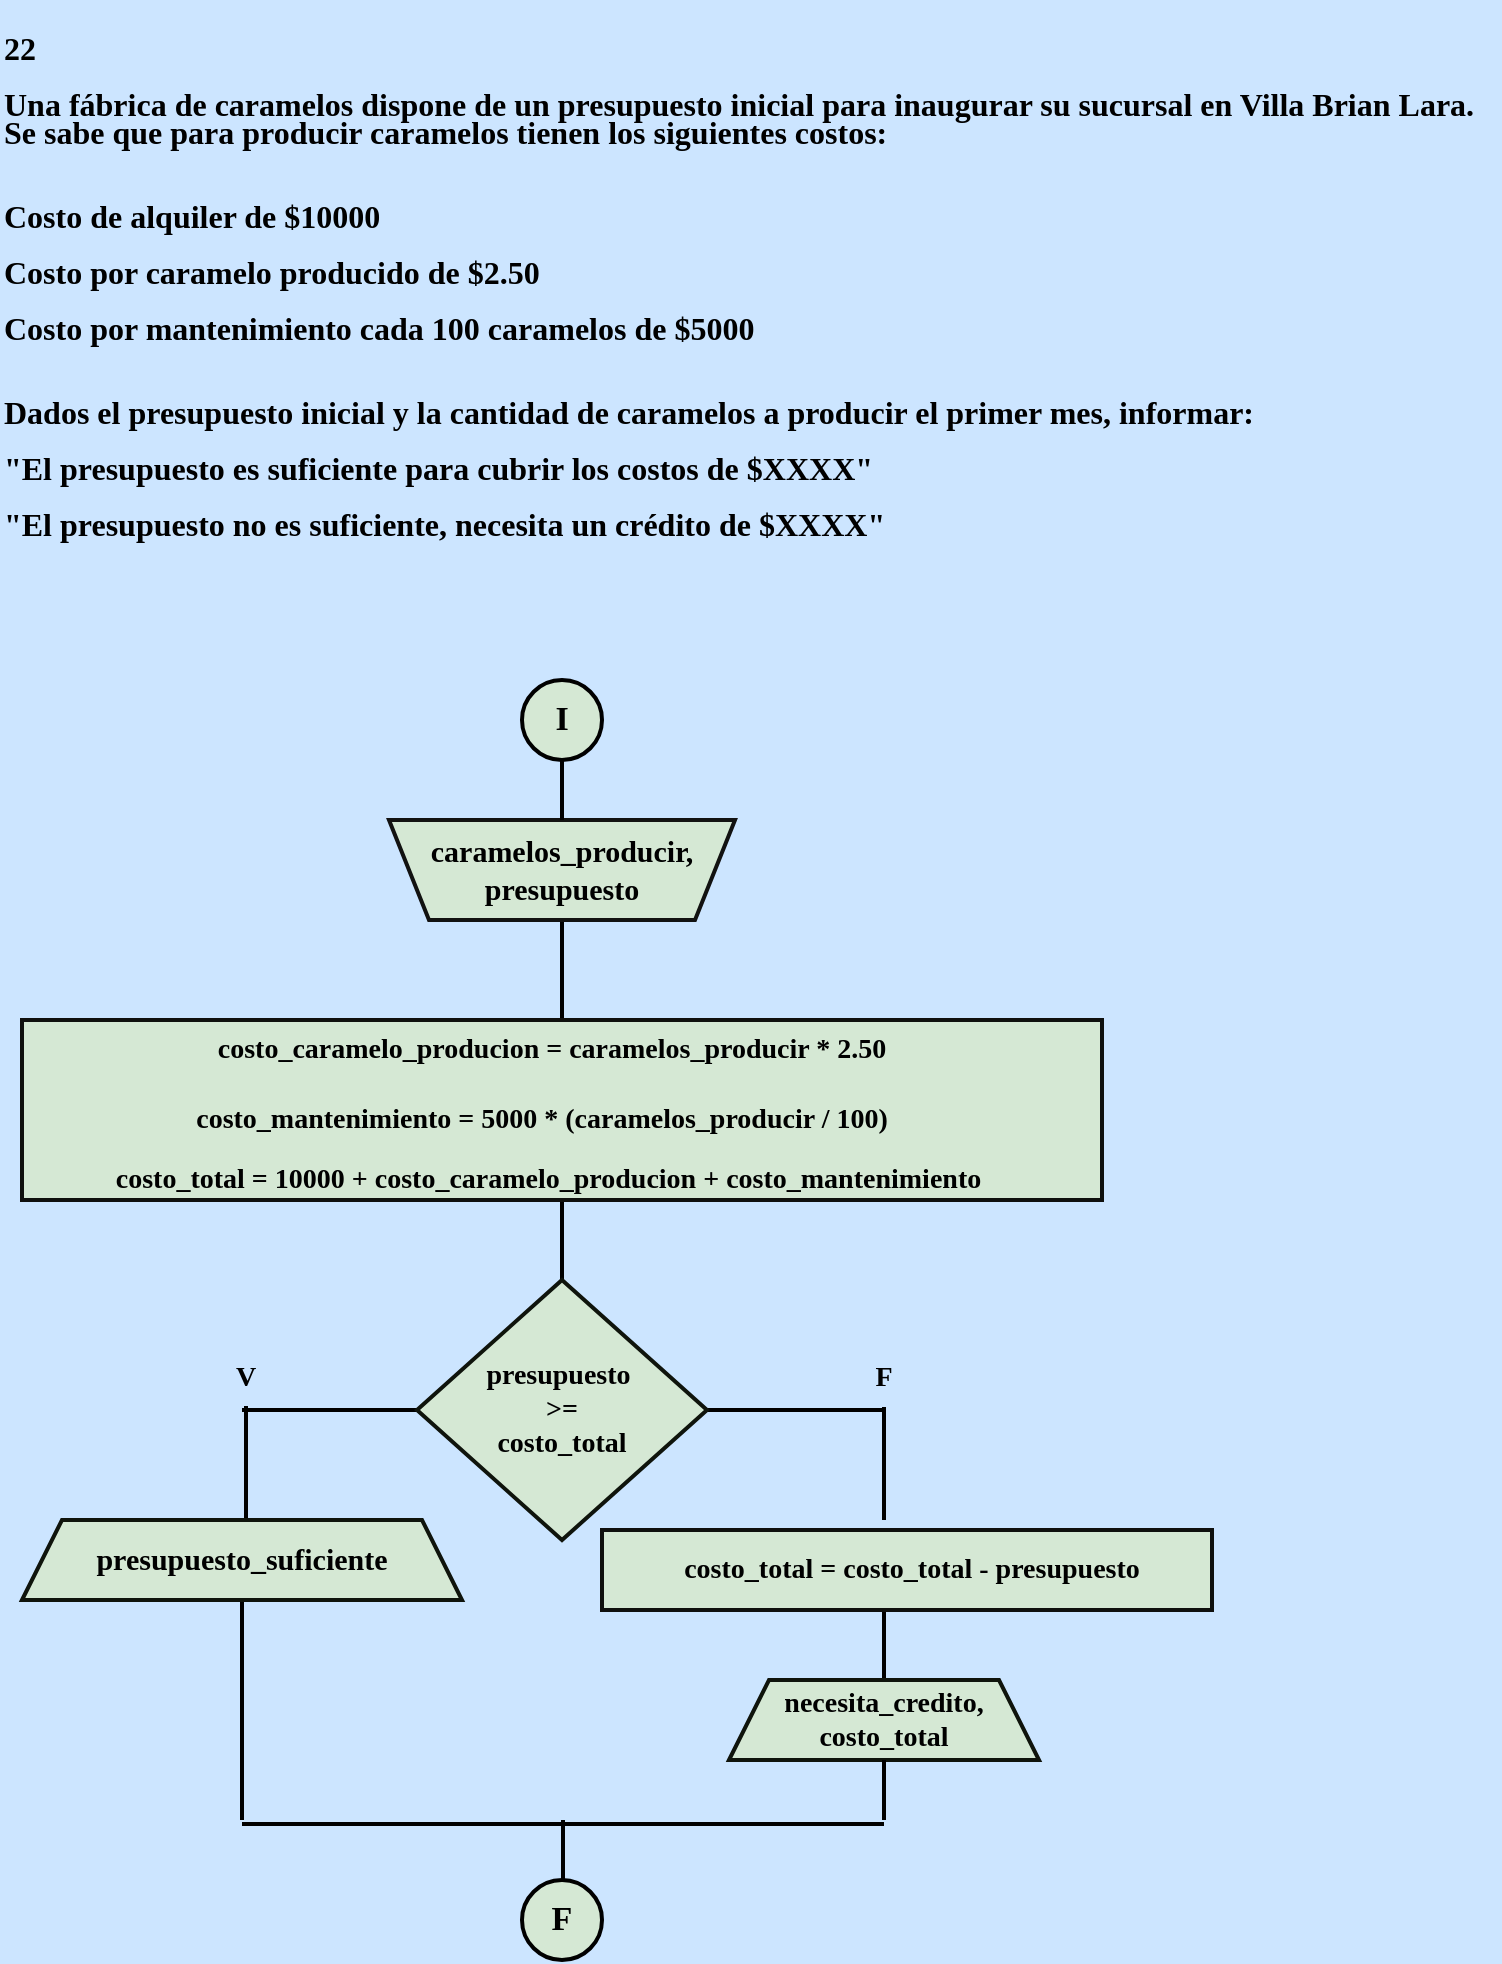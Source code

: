 <mxfile version="24.1.0" type="device">
  <diagram name="Página-1" id="_CbiX8-NaGaFKh8Zz9Wj">
    <mxGraphModel dx="1420" dy="830" grid="1" gridSize="10" guides="1" tooltips="1" connect="1" arrows="1" fold="1" page="1" pageScale="1" pageWidth="827" pageHeight="1169" background="#CCE5FF" math="0" shadow="0">
      <root>
        <mxCell id="0" />
        <mxCell id="1" parent="0" />
        <mxCell id="JZsT5PhTjTnIn2zbalId-1" value="&lt;p style=&quot;line-height: 100%;&quot;&gt;&lt;font color=&quot;#000000&quot; style=&quot;font-size: 16px;&quot; face=&quot;Comic Sans MS&quot;&gt;&lt;b&gt;22&lt;br&gt;&lt;br&gt;Una fábrica de caramelos dispone de un presupuesto inicial para inaugurar su sucursal en Villa Brian Lara. Se sabe que para producir caramelos tienen los siguientes costos:&lt;br&gt;&lt;br&gt;&lt;br&gt;Costo de alquiler de $10000&lt;br&gt;&lt;br&gt;Costo por caramelo producido de $2.50&lt;br&gt;&lt;br&gt;Costo por mantenimiento cada 100 caramelos de $5000&lt;br&gt;&lt;br&gt;&lt;br&gt;Dados el presupuesto inicial y la cantidad de caramelos a producir el primer mes, informar:&lt;br&gt;&lt;br&gt;&quot;El presupuesto es suficiente para cubrir los costos de $XXXX&quot;&lt;br&gt;&lt;br&gt;&quot;El presupuesto no es suficiente, necesita un crédito de $XXXX&quot;&lt;/b&gt;&lt;/font&gt;&lt;/p&gt;" style="text;whiteSpace=wrap;html=1;fontFamily=Architects Daughter;fontSource=https%3A%2F%2Ffonts.googleapis.com%2Fcss%3Ffamily%3DArchitects%2BDaughter;" vertex="1" parent="1">
          <mxGeometry x="39" width="750" height="300" as="geometry" />
        </mxCell>
        <mxCell id="JZsT5PhTjTnIn2zbalId-60" value="" style="group;aspect=fixed;" vertex="1" connectable="0" parent="1">
          <mxGeometry x="50" y="340" width="595" height="640" as="geometry" />
        </mxCell>
        <mxCell id="JZsT5PhTjTnIn2zbalId-52" value="" style="group;aspect=fixed;" vertex="1" connectable="0" parent="JZsT5PhTjTnIn2zbalId-60">
          <mxGeometry x="250" y="600" width="40" height="40" as="geometry" />
        </mxCell>
        <mxCell id="JZsT5PhTjTnIn2zbalId-4" value="" style="strokeWidth=2;html=1;shape=mxgraph.flowchart.start_2;whiteSpace=wrap;rounded=0;labelBackgroundColor=none;strokeColor=#000000;align=center;verticalAlign=middle;fontFamily=Helvetica;fontSize=12;fontColor=default;fillColor=#d5e8d4;container=0;" vertex="1" parent="JZsT5PhTjTnIn2zbalId-52">
          <mxGeometry width="40" height="40" as="geometry" />
        </mxCell>
        <mxCell id="JZsT5PhTjTnIn2zbalId-9" value="&lt;font face=&quot;Comic Sans MS&quot; color=&quot;#000000&quot;&gt;&lt;span style=&quot;font-size: 17px;&quot;&gt;&lt;b&gt;F&lt;/b&gt;&lt;/span&gt;&lt;/font&gt;" style="text;strokeColor=none;align=center;fillColor=none;html=1;verticalAlign=middle;whiteSpace=wrap;rounded=0;fontFamily=Architects Daughter;fontSource=https://fonts.googleapis.com/css?family=Architects+Daughter;container=0;" vertex="1" parent="JZsT5PhTjTnIn2zbalId-52">
          <mxGeometry x="4.5" y="5" width="30" height="30" as="geometry" />
        </mxCell>
        <mxCell id="JZsT5PhTjTnIn2zbalId-63" value="" style="group;aspect=fixed;" vertex="1" connectable="0" parent="JZsT5PhTjTnIn2zbalId-60">
          <mxGeometry width="595" height="600" as="geometry" />
        </mxCell>
        <mxCell id="JZsT5PhTjTnIn2zbalId-31" value="" style="line;strokeWidth=2;direction=south;html=1;hachureGap=4;fontFamily=Architects Daughter;fontSource=https://fonts.googleapis.com/css?family=Architects+Daughter;strokeColor=#000000;container=0;" vertex="1" parent="JZsT5PhTjTnIn2zbalId-63">
          <mxGeometry x="426" y="465" width="10" height="42" as="geometry" />
        </mxCell>
        <mxCell id="JZsT5PhTjTnIn2zbalId-32" value="" style="line;strokeWidth=2;direction=south;html=1;hachureGap=4;fontFamily=Architects Daughter;fontSource=https://fonts.googleapis.com/css?family=Architects+Daughter;strokeColor=#000000;container=0;" vertex="1" parent="JZsT5PhTjTnIn2zbalId-63">
          <mxGeometry x="265" y="120" width="10" height="50" as="geometry" />
        </mxCell>
        <mxCell id="JZsT5PhTjTnIn2zbalId-33" value="" style="line;strokeWidth=2;direction=south;html=1;hachureGap=4;fontFamily=Architects Daughter;fontSource=https://fonts.googleapis.com/css?family=Architects+Daughter;strokeColor=#000000;container=0;" vertex="1" parent="JZsT5PhTjTnIn2zbalId-63">
          <mxGeometry x="426" y="363.5" width="10" height="56.5" as="geometry" />
        </mxCell>
        <mxCell id="JZsT5PhTjTnIn2zbalId-34" value="" style="line;strokeWidth=2;direction=south;html=1;hachureGap=4;fontFamily=Architects Daughter;fontSource=https://fonts.googleapis.com/css?family=Architects+Daughter;strokeColor=#000000;container=0;" vertex="1" parent="JZsT5PhTjTnIn2zbalId-63">
          <mxGeometry x="105" y="460" width="10" height="110" as="geometry" />
        </mxCell>
        <mxCell id="JZsT5PhTjTnIn2zbalId-35" value="" style="line;strokeWidth=2;direction=south;html=1;hachureGap=4;fontFamily=Architects Daughter;fontSource=https://fonts.googleapis.com/css?family=Architects+Daughter;strokeColor=#000000;container=0;" vertex="1" parent="JZsT5PhTjTnIn2zbalId-63">
          <mxGeometry x="107" y="363" width="10" height="57" as="geometry" />
        </mxCell>
        <mxCell id="JZsT5PhTjTnIn2zbalId-37" value="" style="line;strokeWidth=2;direction=south;html=1;hachureGap=4;fontFamily=Architects Daughter;fontSource=https://fonts.googleapis.com/css?family=Architects+Daughter;strokeColor=#000000;container=0;" vertex="1" parent="JZsT5PhTjTnIn2zbalId-63">
          <mxGeometry x="265" y="260" width="10" height="40" as="geometry" />
        </mxCell>
        <mxCell id="JZsT5PhTjTnIn2zbalId-39" value="" style="line;strokeWidth=2;html=1;perimeter=backbonePerimeter;points=[];outlineConnect=0;hachureGap=4;fontFamily=Architects Daughter;fontSource=https://fonts.googleapis.com/css?family=Architects+Daughter;strokeColor=#000000;container=0;" vertex="1" parent="JZsT5PhTjTnIn2zbalId-63">
          <mxGeometry x="110" y="360" width="87.5" height="10" as="geometry" />
        </mxCell>
        <mxCell id="JZsT5PhTjTnIn2zbalId-42" value="" style="line;strokeWidth=2;html=1;perimeter=backbonePerimeter;points=[];outlineConnect=0;hachureGap=4;fontFamily=Architects Daughter;fontSource=https://fonts.googleapis.com/css?family=Architects+Daughter;strokeColor=#000000;container=0;" vertex="1" parent="JZsT5PhTjTnIn2zbalId-63">
          <mxGeometry x="110" y="567" width="321" height="10" as="geometry" />
        </mxCell>
        <mxCell id="JZsT5PhTjTnIn2zbalId-45" value="" style="line;strokeWidth=2;html=1;perimeter=backbonePerimeter;points=[];outlineConnect=0;hachureGap=4;fontFamily=Architects Daughter;fontSource=https://fonts.googleapis.com/css?family=Architects+Daughter;strokeColor=#000000;container=0;" vertex="1" parent="JZsT5PhTjTnIn2zbalId-63">
          <mxGeometry x="342.5" y="360" width="87.5" height="10" as="geometry" />
        </mxCell>
        <mxCell id="JZsT5PhTjTnIn2zbalId-2" value="" style="strokeWidth=2;html=1;shape=mxgraph.flowchart.start_2;whiteSpace=wrap;rounded=0;labelBackgroundColor=none;strokeColor=#000000;align=center;verticalAlign=middle;fontFamily=Helvetica;fontSize=12;fontColor=default;fillColor=#d5e8d4;aspect=fixed;container=0;" vertex="1" parent="JZsT5PhTjTnIn2zbalId-63">
          <mxGeometry x="250" width="40" height="40" as="geometry" />
        </mxCell>
        <mxCell id="JZsT5PhTjTnIn2zbalId-8" value="&lt;font face=&quot;Comic Sans MS&quot; color=&quot;#000000&quot;&gt;&lt;span style=&quot;font-size: 17px;&quot;&gt;&lt;b&gt;I&lt;/b&gt;&lt;/span&gt;&lt;/font&gt;" style="text;strokeColor=none;align=center;fillColor=none;html=1;verticalAlign=middle;whiteSpace=wrap;rounded=0;fontFamily=Architects Daughter;fontSource=https%3A%2F%2Ffonts.googleapis.com%2Fcss%3Ffamily%3DArchitects%2BDaughter;aspect=fixed;container=0;" vertex="1" parent="JZsT5PhTjTnIn2zbalId-63">
          <mxGeometry x="255" y="5" width="30" height="30" as="geometry" />
        </mxCell>
        <mxCell id="JZsT5PhTjTnIn2zbalId-30" value="" style="line;strokeWidth=2;direction=south;html=1;hachureGap=4;fontFamily=Architects Daughter;fontSource=https://fonts.googleapis.com/css?family=Architects+Daughter;strokeColor=#000000;container=0;" vertex="1" parent="JZsT5PhTjTnIn2zbalId-63">
          <mxGeometry x="265.5" y="570" width="10" height="30" as="geometry" />
        </mxCell>
        <mxCell id="JZsT5PhTjTnIn2zbalId-5" value="" style="shape=trapezoid;perimeter=trapezoidPerimeter;whiteSpace=wrap;html=1;fixedSize=1;rounded=0;labelBackgroundColor=none;strokeColor=#121211;strokeWidth=2;align=center;verticalAlign=middle;fontFamily=Helvetica;fontSize=12;fontColor=default;fillColor=#d5e8d4;direction=west;container=0;" vertex="1" parent="JZsT5PhTjTnIn2zbalId-63">
          <mxGeometry x="183.5" y="70" width="173" height="50" as="geometry">
            <mxRectangle x="-1020" y="-650" width="50" height="40" as="alternateBounds" />
          </mxGeometry>
        </mxCell>
        <mxCell id="JZsT5PhTjTnIn2zbalId-12" value="&lt;font face=&quot;Comic Sans MS&quot; color=&quot;#000000&quot;&gt;&lt;span style=&quot;font-size: 15px;&quot;&gt;&lt;b&gt;caramelos_producir,&lt;/b&gt;&lt;/span&gt;&lt;/font&gt;&lt;div&gt;&lt;font face=&quot;Comic Sans MS&quot; color=&quot;#000000&quot;&gt;&lt;span style=&quot;font-size: 15px;&quot;&gt;&lt;b&gt;presupuesto&lt;/b&gt;&lt;/span&gt;&lt;/font&gt;&lt;/div&gt;" style="text;strokeColor=none;align=center;fillColor=none;html=1;verticalAlign=middle;whiteSpace=wrap;rounded=0;fontFamily=Architects Daughter;fontSource=https://fonts.googleapis.com/css?family=Architects+Daughter;container=0;" vertex="1" parent="JZsT5PhTjTnIn2zbalId-63">
          <mxGeometry x="197" y="75" width="146" height="40" as="geometry" />
        </mxCell>
        <mxCell id="JZsT5PhTjTnIn2zbalId-29" value="" style="line;strokeWidth=2;direction=south;html=1;hachureGap=4;fontFamily=Architects Daughter;fontSource=https://fonts.googleapis.com/css?family=Architects+Daughter;strokeColor=#000000;container=0;" vertex="1" parent="JZsT5PhTjTnIn2zbalId-63">
          <mxGeometry x="265" y="40" width="10" height="30" as="geometry" />
        </mxCell>
        <mxCell id="JZsT5PhTjTnIn2zbalId-7" value="" style="rounded=0;whiteSpace=wrap;html=1;labelBackgroundColor=none;strokeColor=#0f100e;strokeWidth=2;align=center;verticalAlign=middle;fontFamily=Helvetica;fontSize=12;fontColor=default;fillColor=#d5e8d4;container=0;" vertex="1" parent="JZsT5PhTjTnIn2zbalId-63">
          <mxGeometry y="170" width="540" height="90" as="geometry" />
        </mxCell>
        <mxCell id="JZsT5PhTjTnIn2zbalId-14" value="&lt;font size=&quot;1&quot; face=&quot;Comic Sans MS&quot; color=&quot;#000000&quot;&gt;&lt;b style=&quot;font-size: 14px;&quot;&gt;costo_caramelo_producion = caramelos_producir * 2.50&lt;/b&gt;&lt;/font&gt;" style="text;strokeColor=none;align=center;fillColor=none;html=1;verticalAlign=middle;whiteSpace=wrap;rounded=0;fontFamily=Architects Daughter;fontSource=https://fonts.googleapis.com/css?family=Architects+Daughter;container=0;" vertex="1" parent="JZsT5PhTjTnIn2zbalId-63">
          <mxGeometry x="65" y="170" width="400" height="30" as="geometry" />
        </mxCell>
        <mxCell id="JZsT5PhTjTnIn2zbalId-15" value="&lt;font size=&quot;1&quot; face=&quot;Comic Sans MS&quot; color=&quot;#000000&quot;&gt;&lt;b style=&quot;font-size: 14px;&quot;&gt;costo_mantenimiento = 5000 * (caramelos_producir / 100)&lt;/b&gt;&lt;/font&gt;" style="text;strokeColor=none;align=center;fillColor=none;html=1;verticalAlign=middle;whiteSpace=wrap;rounded=0;fontFamily=Architects Daughter;fontSource=https://fonts.googleapis.com/css?family=Architects+Daughter;container=0;" vertex="1" parent="JZsT5PhTjTnIn2zbalId-63">
          <mxGeometry x="55" y="210" width="410" height="20" as="geometry" />
        </mxCell>
        <mxCell id="JZsT5PhTjTnIn2zbalId-16" value="&lt;font size=&quot;1&quot; face=&quot;Comic Sans MS&quot; color=&quot;#000000&quot;&gt;&lt;b style=&quot;font-size: 14px;&quot;&gt;costo_total = 10000 + costo_caramelo_producion + costo_mantenimiento&amp;nbsp;&lt;/b&gt;&lt;/font&gt;" style="text;strokeColor=none;align=center;fillColor=none;html=1;verticalAlign=middle;whiteSpace=wrap;rounded=0;fontFamily=Architects Daughter;fontSource=https://fonts.googleapis.com/css?family=Architects+Daughter;container=0;" vertex="1" parent="JZsT5PhTjTnIn2zbalId-63">
          <mxGeometry x="10" y="240" width="510" height="20" as="geometry" />
        </mxCell>
        <mxCell id="JZsT5PhTjTnIn2zbalId-21" value="" style="rhombus;whiteSpace=wrap;html=1;rounded=0;labelBackgroundColor=none;strokeColor=#0F140C;strokeWidth=2;align=center;verticalAlign=middle;fontFamily=Helvetica;fontSize=12;fontColor=default;fillColor=#d5e8d4;container=0;" vertex="1" parent="JZsT5PhTjTnIn2zbalId-63">
          <mxGeometry x="197.5" y="300" width="145" height="130" as="geometry" />
        </mxCell>
        <mxCell id="JZsT5PhTjTnIn2zbalId-23" value="&lt;font size=&quot;1&quot; face=&quot;Comic Sans MS&quot; color=&quot;#000000&quot;&gt;&lt;b style=&quot;font-size: 14px;&quot;&gt;presupuesto&amp;nbsp;&lt;/b&gt;&lt;/font&gt;&lt;div&gt;&lt;font size=&quot;1&quot; face=&quot;Comic Sans MS&quot; color=&quot;#000000&quot;&gt;&lt;b style=&quot;font-size: 14px;&quot;&gt;&amp;gt;=&lt;/b&gt;&lt;/font&gt;&lt;div&gt;&lt;font size=&quot;1&quot; face=&quot;Comic Sans MS&quot; color=&quot;#000000&quot;&gt;&lt;b style=&quot;font-size: 14px;&quot;&gt;costo_total&lt;/b&gt;&lt;/font&gt;&lt;/div&gt;&lt;/div&gt;" style="text;strokeColor=none;align=center;fillColor=none;html=1;verticalAlign=middle;whiteSpace=wrap;rounded=0;fontFamily=Architects Daughter;fontSource=https://fonts.googleapis.com/css?family=Architects+Daughter;container=0;" vertex="1" parent="JZsT5PhTjTnIn2zbalId-63">
          <mxGeometry x="220" y="330" width="100" height="70" as="geometry" />
        </mxCell>
        <mxCell id="JZsT5PhTjTnIn2zbalId-6" value="" style="shape=trapezoid;perimeter=trapezoidPerimeter;whiteSpace=wrap;html=1;fixedSize=1;rounded=0;labelBackgroundColor=none;strokeColor=#0F140C;strokeWidth=2;align=center;verticalAlign=middle;fontFamily=Helvetica;fontSize=12;fontColor=default;fillColor=#d5e8d4;container=0;" vertex="1" parent="JZsT5PhTjTnIn2zbalId-63">
          <mxGeometry y="420" width="220" height="40" as="geometry" />
        </mxCell>
        <mxCell id="JZsT5PhTjTnIn2zbalId-25" value="&lt;font size=&quot;1&quot; face=&quot;Comic Sans MS&quot; color=&quot;#000000&quot;&gt;&lt;b style=&quot;font-size: 15px;&quot;&gt;presupuesto_suficiente&lt;/b&gt;&lt;/font&gt;" style="text;strokeColor=none;align=center;fillColor=none;html=1;verticalAlign=middle;whiteSpace=wrap;rounded=0;fontFamily=Architects Daughter;fontSource=https://fonts.googleapis.com/css?family=Architects+Daughter;container=0;" vertex="1" parent="JZsT5PhTjTnIn2zbalId-63">
          <mxGeometry x="30" y="425" width="160" height="30" as="geometry" />
        </mxCell>
        <mxCell id="JZsT5PhTjTnIn2zbalId-57" value="" style="group;aspect=fixed;" vertex="1" connectable="0" parent="JZsT5PhTjTnIn2zbalId-63">
          <mxGeometry x="290" y="425" width="305" height="40" as="geometry" />
        </mxCell>
        <mxCell id="JZsT5PhTjTnIn2zbalId-55" value="" style="rounded=0;whiteSpace=wrap;html=1;labelBackgroundColor=none;strokeColor=#0f100e;strokeWidth=2;align=center;verticalAlign=middle;fontFamily=Helvetica;fontSize=12;fontColor=default;fillColor=#d5e8d4;" vertex="1" parent="JZsT5PhTjTnIn2zbalId-57">
          <mxGeometry width="305" height="40" as="geometry" />
        </mxCell>
        <mxCell id="JZsT5PhTjTnIn2zbalId-56" value="&lt;font size=&quot;1&quot; face=&quot;Comic Sans MS&quot; color=&quot;#000000&quot;&gt;&lt;b style=&quot;font-size: 14px;&quot;&gt;costo_total = costo_total - presupuesto&lt;/b&gt;&lt;/font&gt;" style="text;strokeColor=none;align=center;fillColor=none;html=1;verticalAlign=middle;whiteSpace=wrap;rounded=0;fontFamily=Architects Daughter;fontSource=https://fonts.googleapis.com/css?family=Architects+Daughter;container=0;" vertex="1" parent="JZsT5PhTjTnIn2zbalId-57">
          <mxGeometry x="15" y="5" width="280" height="30" as="geometry" />
        </mxCell>
        <mxCell id="JZsT5PhTjTnIn2zbalId-58" value="" style="group;aspect=fixed;" vertex="1" connectable="0" parent="JZsT5PhTjTnIn2zbalId-63">
          <mxGeometry x="353.5" y="500" width="155" height="40" as="geometry" />
        </mxCell>
        <mxCell id="JZsT5PhTjTnIn2zbalId-22" value="" style="shape=trapezoid;perimeter=trapezoidPerimeter;whiteSpace=wrap;html=1;fixedSize=1;rounded=0;labelBackgroundColor=none;strokeColor=#0F140C;strokeWidth=2;align=center;verticalAlign=middle;fontFamily=Helvetica;fontSize=12;fontColor=default;fillColor=#d5e8d4;container=0;" vertex="1" parent="JZsT5PhTjTnIn2zbalId-58">
          <mxGeometry width="155" height="40" as="geometry" />
        </mxCell>
        <mxCell id="JZsT5PhTjTnIn2zbalId-26" value="&lt;font size=&quot;1&quot; face=&quot;Comic Sans MS&quot; color=&quot;#000000&quot;&gt;&lt;b style=&quot;font-size: 14px;&quot;&gt;necesita_credito, costo_total&lt;/b&gt;&lt;/font&gt;" style="text;strokeColor=none;align=center;fillColor=none;html=1;verticalAlign=middle;whiteSpace=wrap;rounded=0;fontFamily=Architects Daughter;fontSource=https://fonts.googleapis.com/css?family=Architects+Daughter;container=0;" vertex="1" parent="JZsT5PhTjTnIn2zbalId-58">
          <mxGeometry x="17.5" y="5" width="120" height="30" as="geometry" />
        </mxCell>
        <mxCell id="JZsT5PhTjTnIn2zbalId-59" value="" style="line;strokeWidth=2;direction=south;html=1;hachureGap=4;fontFamily=Architects Daughter;fontSource=https://fonts.googleapis.com/css?family=Architects+Daughter;strokeColor=#000000;container=0;" vertex="1" parent="JZsT5PhTjTnIn2zbalId-63">
          <mxGeometry x="426" y="540" width="10" height="30" as="geometry" />
        </mxCell>
        <mxCell id="JZsT5PhTjTnIn2zbalId-61" value="&lt;font size=&quot;1&quot; face=&quot;Comic Sans MS&quot; color=&quot;#000000&quot; style=&quot;&quot;&gt;&lt;b style=&quot;font-size: 14px;&quot;&gt;V&lt;/b&gt;&lt;/font&gt;" style="text;strokeColor=none;align=center;fillColor=none;html=1;verticalAlign=middle;whiteSpace=wrap;rounded=0;fontFamily=Architects Daughter;fontSource=https%3A%2F%2Ffonts.googleapis.com%2Fcss%3Ffamily%3DArchitects%2BDaughter;" vertex="1" parent="JZsT5PhTjTnIn2zbalId-63">
          <mxGeometry x="97" y="333.5" width="30" height="30" as="geometry" />
        </mxCell>
        <mxCell id="JZsT5PhTjTnIn2zbalId-62" value="&lt;font size=&quot;1&quot; face=&quot;Comic Sans MS&quot; color=&quot;#000000&quot; style=&quot;&quot;&gt;&lt;b style=&quot;font-size: 14px;&quot;&gt;F&lt;/b&gt;&lt;/font&gt;" style="text;strokeColor=none;align=center;fillColor=none;html=1;verticalAlign=middle;whiteSpace=wrap;rounded=0;fontFamily=Architects Daughter;fontSource=https://fonts.googleapis.com/css?family=Architects+Daughter;" vertex="1" parent="JZsT5PhTjTnIn2zbalId-63">
          <mxGeometry x="416" y="333.5" width="30" height="30" as="geometry" />
        </mxCell>
      </root>
    </mxGraphModel>
  </diagram>
</mxfile>
